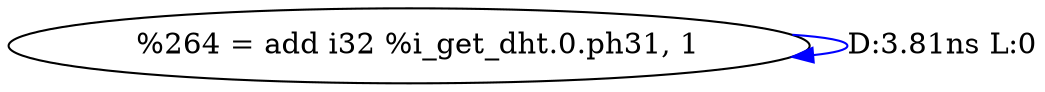 digraph {
Node0x4132a90[label="  %264 = add i32 %i_get_dht.0.ph31, 1"];
Node0x4132a90 -> Node0x4132a90[label="D:3.81ns L:0",color=blue];
}
